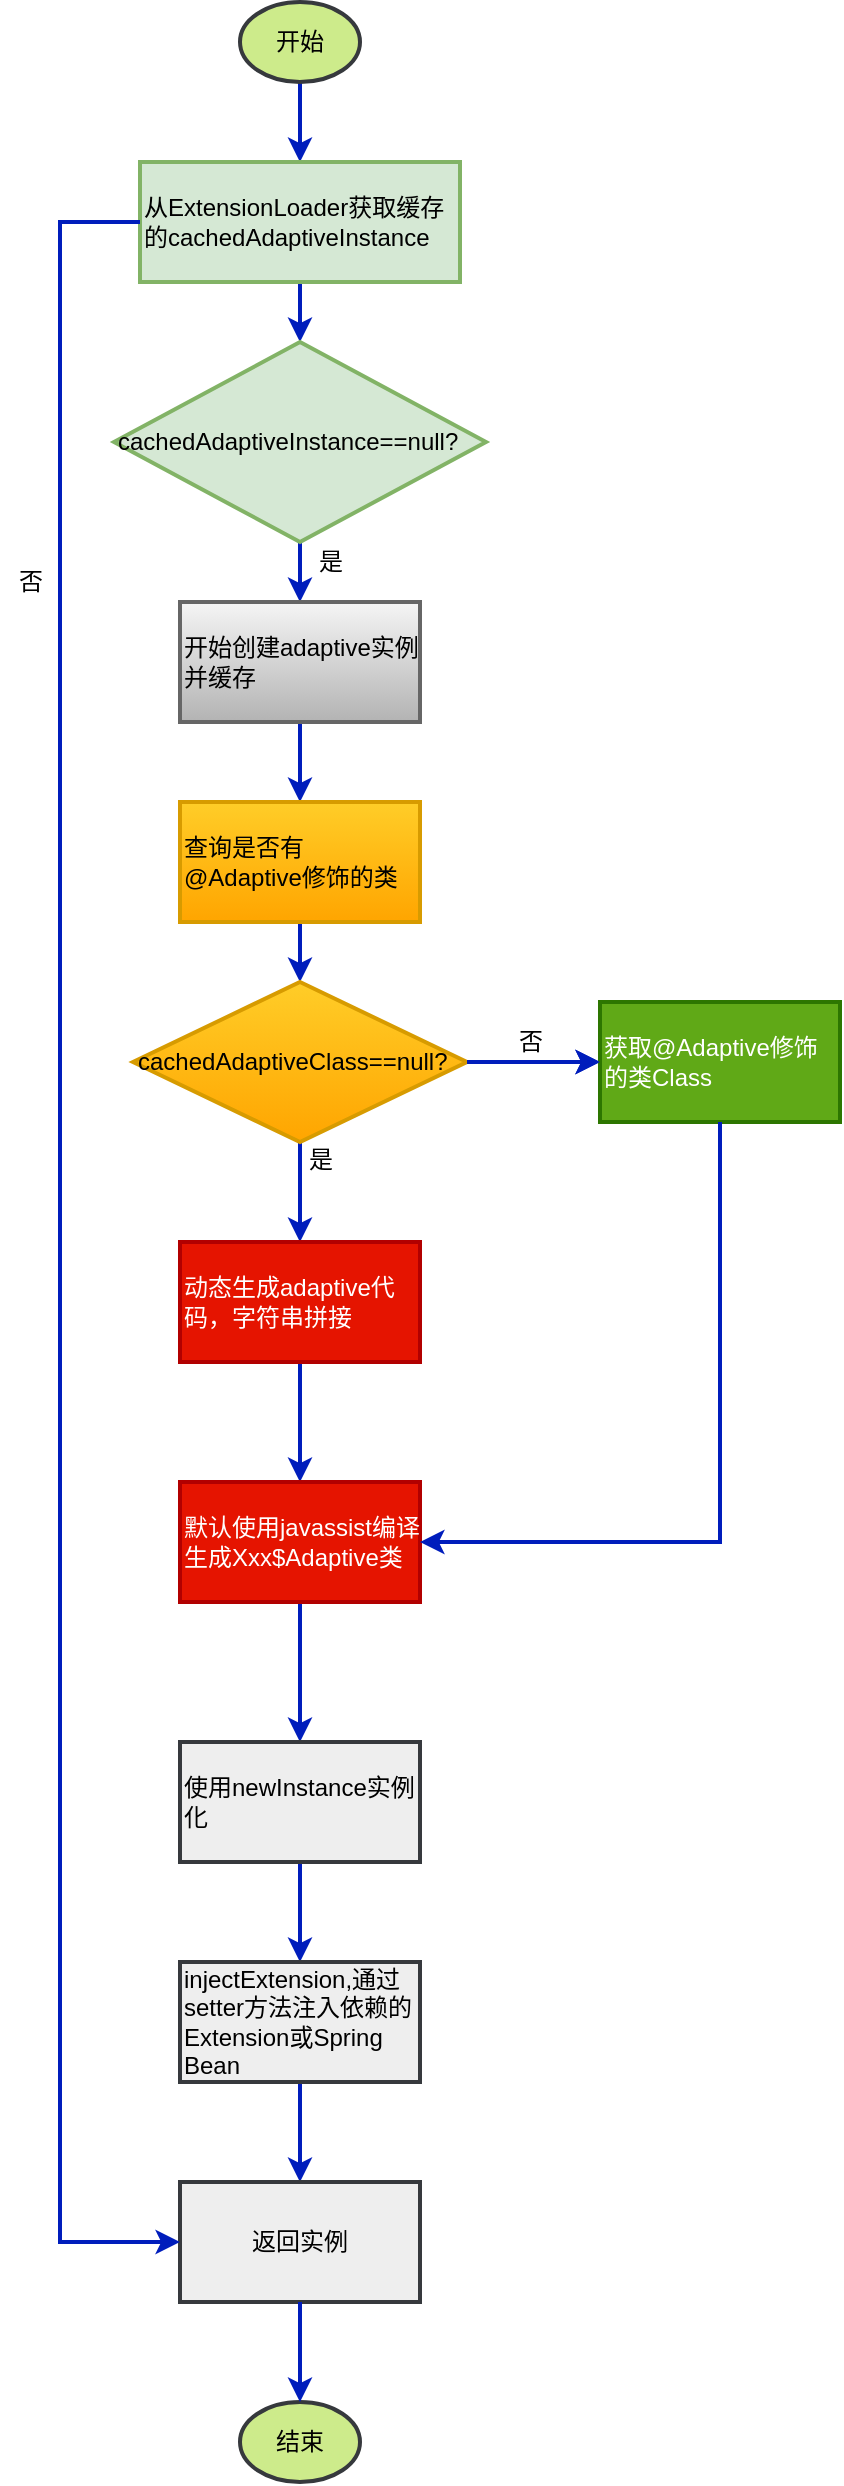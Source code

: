 <mxfile version="13.0.6" type="github">
  <diagram id="q3HXbSxSOcLccRLmQPMo" name="Pagina-1">
    <mxGraphModel dx="946" dy="543" grid="1" gridSize="10" guides="1" tooltips="1" connect="1" arrows="1" fold="1" page="1" pageScale="1" pageWidth="827" pageHeight="1169" math="0" shadow="0">
      <root>
        <mxCell id="0" />
        <mxCell id="1" parent="0" />
        <mxCell id="Kv6qJeQaaTYzXFAOliKj-1" value="" style="edgeStyle=orthogonalEdgeStyle;rounded=0;orthogonalLoop=1;jettySize=auto;html=1;strokeWidth=2;fillColor=#0050ef;strokeColor=#001DBC;" parent="1" source="Kv6qJeQaaTYzXFAOliKj-2" target="Kv6qJeQaaTYzXFAOliKj-4" edge="1">
          <mxGeometry relative="1" as="geometry" />
        </mxCell>
        <mxCell id="Kv6qJeQaaTYzXFAOliKj-2" value="开始" style="strokeWidth=2;html=1;shape=mxgraph.flowchart.start_2;whiteSpace=wrap;fillColor=#cdeb8b;strokeColor=#36393d;" parent="1" vertex="1">
          <mxGeometry x="190" y="50" width="60" height="40" as="geometry" />
        </mxCell>
        <mxCell id="Kv6qJeQaaTYzXFAOliKj-3" value="" style="edgeStyle=orthogonalEdgeStyle;rounded=0;orthogonalLoop=1;jettySize=auto;html=1;strokeWidth=2;fillColor=#0050ef;strokeColor=#001DBC;" parent="1" source="Kv6qJeQaaTYzXFAOliKj-4" target="Kv6qJeQaaTYzXFAOliKj-7" edge="1">
          <mxGeometry relative="1" as="geometry" />
        </mxCell>
        <mxCell id="Kv6qJeQaaTYzXFAOliKj-4" value="从ExtensionLoader获取缓存的cachedAdaptiveInstance" style="whiteSpace=wrap;html=1;strokeWidth=2;align=left;fillColor=#d5e8d4;strokeColor=#82b366;" parent="1" vertex="1">
          <mxGeometry x="140" y="130" width="160" height="60" as="geometry" />
        </mxCell>
        <mxCell id="Kv6qJeQaaTYzXFAOliKj-5" value="" style="edgeStyle=orthogonalEdgeStyle;rounded=0;orthogonalLoop=1;jettySize=auto;html=1;strokeWidth=2;fillColor=#0050ef;strokeColor=#001DBC;" parent="1" source="Kv6qJeQaaTYzXFAOliKj-7" target="Kv6qJeQaaTYzXFAOliKj-9" edge="1">
          <mxGeometry relative="1" as="geometry" />
        </mxCell>
        <mxCell id="Kv6qJeQaaTYzXFAOliKj-7" value="&lt;span&gt;cachedAdaptiveInstance==null?&lt;/span&gt;" style="rhombus;whiteSpace=wrap;html=1;align=left;strokeWidth=2;fillColor=#d5e8d4;strokeColor=#82b366;" parent="1" vertex="1">
          <mxGeometry x="127" y="220" width="186" height="100" as="geometry" />
        </mxCell>
        <mxCell id="Kv6qJeQaaTYzXFAOliKj-8" value="" style="edgeStyle=orthogonalEdgeStyle;rounded=0;orthogonalLoop=1;jettySize=auto;html=1;fillColor=#0050ef;strokeColor=#001DBC;strokeWidth=2;" parent="1" source="Kv6qJeQaaTYzXFAOliKj-9" target="Kv6qJeQaaTYzXFAOliKj-11" edge="1">
          <mxGeometry relative="1" as="geometry" />
        </mxCell>
        <mxCell id="Kv6qJeQaaTYzXFAOliKj-9" value="开始创建adaptive实例并缓存" style="whiteSpace=wrap;html=1;align=left;strokeWidth=2;fillColor=#f5f5f5;strokeColor=#666666;gradientColor=#b3b3b3;" parent="1" vertex="1">
          <mxGeometry x="160" y="350" width="120" height="60" as="geometry" />
        </mxCell>
        <mxCell id="Kv6qJeQaaTYzXFAOliKj-10" value="" style="edgeStyle=orthogonalEdgeStyle;rounded=0;orthogonalLoop=1;jettySize=auto;html=1;fillColor=#0050ef;strokeColor=#001DBC;strokeWidth=2;" parent="1" source="Kv6qJeQaaTYzXFAOliKj-11" target="Kv6qJeQaaTYzXFAOliKj-14" edge="1">
          <mxGeometry relative="1" as="geometry" />
        </mxCell>
        <mxCell id="Kv6qJeQaaTYzXFAOliKj-11" value="查询是否有@Adaptive修饰的类" style="whiteSpace=wrap;html=1;align=left;strokeWidth=2;gradientColor=#ffa500;fillColor=#ffcd28;strokeColor=#d79b00;" parent="1" vertex="1">
          <mxGeometry x="160" y="450" width="120" height="60" as="geometry" />
        </mxCell>
        <mxCell id="Kv6qJeQaaTYzXFAOliKj-12" value="" style="edgeStyle=orthogonalEdgeStyle;rounded=0;orthogonalLoop=1;jettySize=auto;html=1;fillColor=#0050ef;strokeColor=#001DBC;strokeWidth=2;exitX=0.5;exitY=1;exitDx=0;exitDy=0;" parent="1" source="Kv6qJeQaaTYzXFAOliKj-14" target="Kv6qJeQaaTYzXFAOliKj-16" edge="1">
          <mxGeometry relative="1" as="geometry">
            <Array as="points">
              <mxPoint x="220" y="640" />
              <mxPoint x="220" y="640" />
            </Array>
          </mxGeometry>
        </mxCell>
        <mxCell id="Kv6qJeQaaTYzXFAOliKj-13" value="" style="edgeStyle=orthogonalEdgeStyle;rounded=0;orthogonalLoop=1;jettySize=auto;html=1;strokeWidth=2;fillColor=#0050ef;strokeColor=#001DBC;" parent="1" source="Kv6qJeQaaTYzXFAOliKj-14" target="Kv6qJeQaaTYzXFAOliKj-25" edge="1">
          <mxGeometry relative="1" as="geometry" />
        </mxCell>
        <mxCell id="Kv6qJeQaaTYzXFAOliKj-14" value="cachedAdaptiveClass==null?" style="rhombus;whiteSpace=wrap;html=1;align=left;strokeWidth=2;gradientColor=#ffa500;fillColor=#ffcd28;strokeColor=#d79b00;" parent="1" vertex="1">
          <mxGeometry x="136.5" y="540" width="167" height="80" as="geometry" />
        </mxCell>
        <mxCell id="Kv6qJeQaaTYzXFAOliKj-15" value="" style="edgeStyle=orthogonalEdgeStyle;rounded=0;orthogonalLoop=1;jettySize=auto;html=1;strokeWidth=2;fillColor=#0050ef;strokeColor=#001DBC;" parent="1" source="Kv6qJeQaaTYzXFAOliKj-16" target="Kv6qJeQaaTYzXFAOliKj-18" edge="1">
          <mxGeometry relative="1" as="geometry" />
        </mxCell>
        <mxCell id="Kv6qJeQaaTYzXFAOliKj-16" value="动态生成adaptive代码，字符串拼接" style="whiteSpace=wrap;html=1;align=left;strokeWidth=2;fillColor=#e51400;strokeColor=#B20000;fontColor=#ffffff;" parent="1" vertex="1">
          <mxGeometry x="160" y="670" width="120" height="60" as="geometry" />
        </mxCell>
        <mxCell id="Kv6qJeQaaTYzXFAOliKj-17" value="" style="edgeStyle=orthogonalEdgeStyle;rounded=0;orthogonalLoop=1;jettySize=auto;html=1;strokeWidth=2;fillColor=#0050ef;strokeColor=#001DBC;" parent="1" source="Kv6qJeQaaTYzXFAOliKj-18" target="Kv6qJeQaaTYzXFAOliKj-20" edge="1">
          <mxGeometry relative="1" as="geometry" />
        </mxCell>
        <mxCell id="Kv6qJeQaaTYzXFAOliKj-18" value="默认使用javassist编译生成Xxx$Adaptive类" style="whiteSpace=wrap;html=1;align=left;strokeWidth=2;fillColor=#e51400;strokeColor=#B20000;fontColor=#ffffff;" parent="1" vertex="1">
          <mxGeometry x="160" y="790" width="120" height="60" as="geometry" />
        </mxCell>
        <mxCell id="Kv6qJeQaaTYzXFAOliKj-19" value="" style="edgeStyle=orthogonalEdgeStyle;rounded=0;orthogonalLoop=1;jettySize=auto;html=1;strokeWidth=2;fillColor=#0050ef;strokeColor=#001DBC;" parent="1" source="Kv6qJeQaaTYzXFAOliKj-20" target="Kv6qJeQaaTYzXFAOliKj-22" edge="1">
          <mxGeometry relative="1" as="geometry" />
        </mxCell>
        <mxCell id="Kv6qJeQaaTYzXFAOliKj-20" value="使用newInstance实例化" style="whiteSpace=wrap;html=1;align=left;strokeWidth=2;fillColor=#eeeeee;strokeColor=#36393d;" parent="1" vertex="1">
          <mxGeometry x="160" y="920" width="120" height="60" as="geometry" />
        </mxCell>
        <mxCell id="Kv6qJeQaaTYzXFAOliKj-21" value="" style="edgeStyle=orthogonalEdgeStyle;rounded=0;orthogonalLoop=1;jettySize=auto;html=1;strokeWidth=2;fillColor=#0050ef;strokeColor=#001DBC;" parent="1" source="Kv6qJeQaaTYzXFAOliKj-22" target="Kv6qJeQaaTYzXFAOliKj-28" edge="1">
          <mxGeometry relative="1" as="geometry" />
        </mxCell>
        <mxCell id="Kv6qJeQaaTYzXFAOliKj-22" value="injectExtension,通过setter方法注入依赖的Extension或Spring Bean" style="whiteSpace=wrap;html=1;align=left;strokeWidth=2;fillColor=#eeeeee;strokeColor=#36393d;" parent="1" vertex="1">
          <mxGeometry x="160" y="1030" width="120" height="60" as="geometry" />
        </mxCell>
        <mxCell id="Kv6qJeQaaTYzXFAOliKj-23" value="是" style="text;html=1;align=center;verticalAlign=middle;resizable=0;points=[];autosize=1;" parent="1" vertex="1">
          <mxGeometry x="220" y="320" width="30" height="20" as="geometry" />
        </mxCell>
        <mxCell id="Kv6qJeQaaTYzXFAOliKj-24" value="是" style="text;html=1;align=center;verticalAlign=middle;resizable=0;points=[];autosize=1;" parent="1" vertex="1">
          <mxGeometry x="215" y="619" width="30" height="20" as="geometry" />
        </mxCell>
        <mxCell id="Kv6qJeQaaTYzXFAOliKj-27" value="否" style="text;html=1;align=center;verticalAlign=middle;resizable=0;points=[];autosize=1;" parent="1" vertex="1">
          <mxGeometry x="320" y="560" width="30" height="20" as="geometry" />
        </mxCell>
        <mxCell id="Kv6qJeQaaTYzXFAOliKj-28" value="&lt;span style=&quot;&quot;&gt;返回实例&lt;/span&gt;" style="whiteSpace=wrap;html=1;align=center;strokeWidth=2;fillColor=#eeeeee;strokeColor=#36393d;" parent="1" vertex="1">
          <mxGeometry x="160" y="1140" width="120" height="60" as="geometry" />
        </mxCell>
        <mxCell id="Kv6qJeQaaTYzXFAOliKj-29" value="否" style="text;html=1;align=center;verticalAlign=middle;resizable=0;points=[];autosize=1;" parent="1" vertex="1">
          <mxGeometry x="70" y="330" width="30" height="20" as="geometry" />
        </mxCell>
        <mxCell id="Kv6qJeQaaTYzXFAOliKj-30" value="结束" style="strokeWidth=2;html=1;shape=mxgraph.flowchart.start_2;whiteSpace=wrap;fillColor=#cdeb8b;strokeColor=#36393d;" parent="1" vertex="1">
          <mxGeometry x="190" y="1250" width="60" height="40" as="geometry" />
        </mxCell>
        <mxCell id="Kv6qJeQaaTYzXFAOliKj-31" value="" style="edgeStyle=orthogonalEdgeStyle;rounded=0;orthogonalLoop=1;jettySize=auto;html=1;strokeWidth=2;fillColor=#0050ef;strokeColor=#001DBC;" parent="1" source="Kv6qJeQaaTYzXFAOliKj-28" target="Kv6qJeQaaTYzXFAOliKj-30" edge="1">
          <mxGeometry relative="1" as="geometry">
            <mxPoint x="1950" y="160" as="sourcePoint" />
            <mxPoint x="2373.5" y="160" as="targetPoint" />
          </mxGeometry>
        </mxCell>
        <mxCell id="Kv6qJeQaaTYzXFAOliKj-25" value="获取@Adaptive修饰的类Class" style="whiteSpace=wrap;html=1;align=left;strokeWidth=2;fillColor=#60a917;strokeColor=#2D7600;fontColor=#ffffff;" parent="1" vertex="1">
          <mxGeometry x="370" y="550" width="120" height="60" as="geometry" />
        </mxCell>
        <mxCell id="Kv6qJeQaaTYzXFAOliKj-32" value="" style="edgeStyle=orthogonalEdgeStyle;rounded=0;orthogonalLoop=1;jettySize=auto;html=1;fillColor=#0050ef;strokeColor=#001DBC;strokeWidth=2;" parent="1" source="Kv6qJeQaaTYzXFAOliKj-14" target="Kv6qJeQaaTYzXFAOliKj-25" edge="1">
          <mxGeometry relative="1" as="geometry">
            <mxPoint x="303.5" y="570" as="sourcePoint" />
            <mxPoint x="1220" y="190" as="targetPoint" />
          </mxGeometry>
        </mxCell>
        <mxCell id="Kv6qJeQaaTYzXFAOliKj-33" value="" style="edgeStyle=orthogonalEdgeStyle;rounded=0;orthogonalLoop=1;jettySize=auto;html=1;strokeWidth=2;fillColor=#0050ef;strokeColor=#001DBC;exitX=0.5;exitY=1;exitDx=0;exitDy=0;entryX=1;entryY=0.5;entryDx=0;entryDy=0;" parent="1" source="Kv6qJeQaaTYzXFAOliKj-25" target="Kv6qJeQaaTYzXFAOliKj-18" edge="1">
          <mxGeometry relative="1" as="geometry">
            <mxPoint x="230" y="730" as="sourcePoint" />
            <mxPoint x="230" y="790" as="targetPoint" />
            <Array as="points">
              <mxPoint x="430" y="820" />
            </Array>
          </mxGeometry>
        </mxCell>
        <mxCell id="Kv6qJeQaaTYzXFAOliKj-34" value="" style="edgeStyle=orthogonalEdgeStyle;rounded=0;orthogonalLoop=1;jettySize=auto;html=1;strokeWidth=2;fillColor=#0050ef;strokeColor=#001DBC;exitX=0;exitY=0.5;exitDx=0;exitDy=0;entryX=0;entryY=0.5;entryDx=0;entryDy=0;" parent="1" source="Kv6qJeQaaTYzXFAOliKj-4" target="Kv6qJeQaaTYzXFAOliKj-28" edge="1">
          <mxGeometry relative="1" as="geometry">
            <mxPoint x="150" y="210" as="sourcePoint" />
            <mxPoint x="100" y="890" as="targetPoint" />
            <Array as="points">
              <mxPoint x="100" y="160" />
              <mxPoint x="100" y="1170" />
            </Array>
          </mxGeometry>
        </mxCell>
      </root>
    </mxGraphModel>
  </diagram>
</mxfile>

